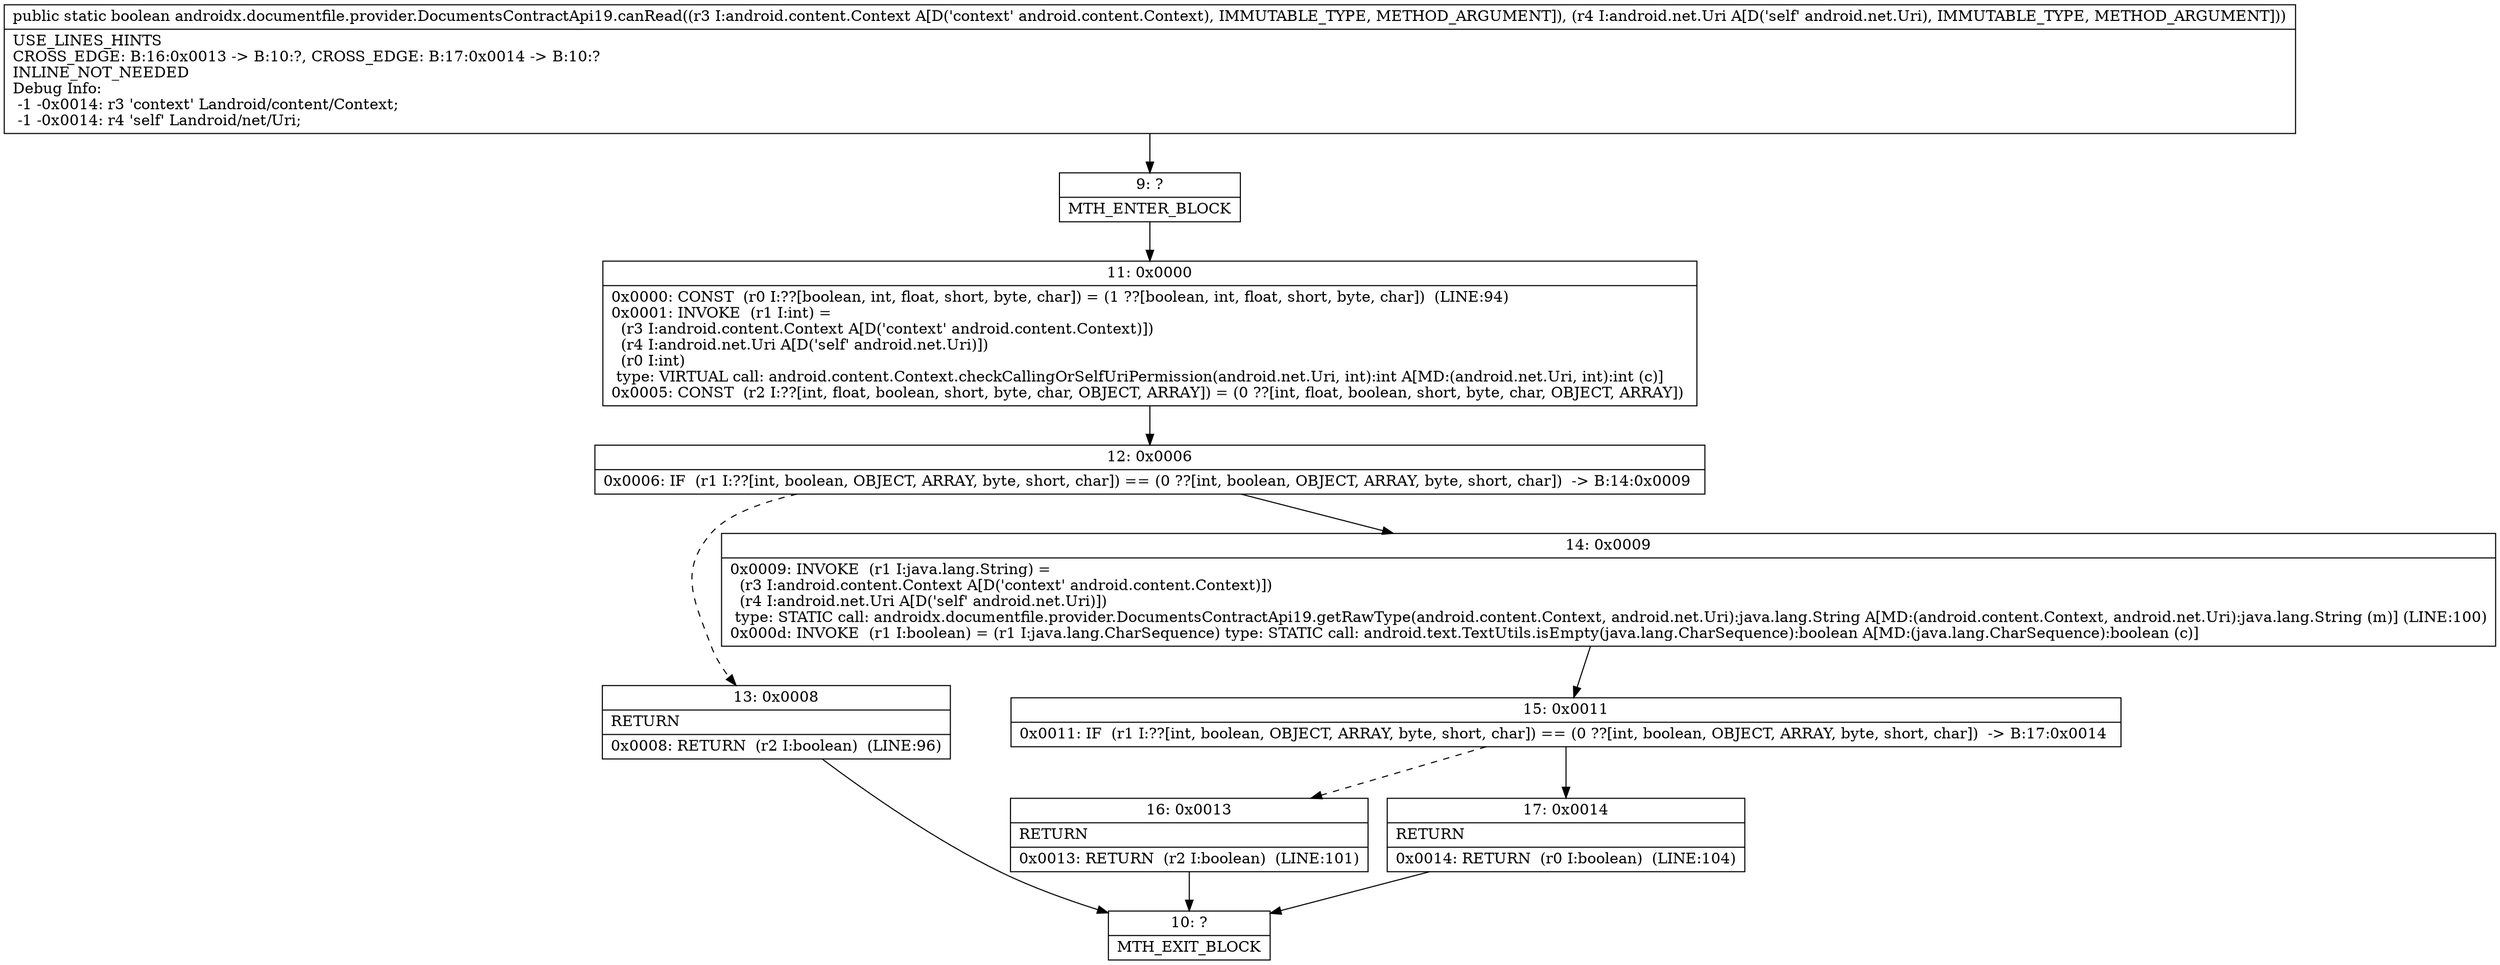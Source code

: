 digraph "CFG forandroidx.documentfile.provider.DocumentsContractApi19.canRead(Landroid\/content\/Context;Landroid\/net\/Uri;)Z" {
Node_9 [shape=record,label="{9\:\ ?|MTH_ENTER_BLOCK\l}"];
Node_11 [shape=record,label="{11\:\ 0x0000|0x0000: CONST  (r0 I:??[boolean, int, float, short, byte, char]) = (1 ??[boolean, int, float, short, byte, char])  (LINE:94)\l0x0001: INVOKE  (r1 I:int) = \l  (r3 I:android.content.Context A[D('context' android.content.Context)])\l  (r4 I:android.net.Uri A[D('self' android.net.Uri)])\l  (r0 I:int)\l type: VIRTUAL call: android.content.Context.checkCallingOrSelfUriPermission(android.net.Uri, int):int A[MD:(android.net.Uri, int):int (c)]\l0x0005: CONST  (r2 I:??[int, float, boolean, short, byte, char, OBJECT, ARRAY]) = (0 ??[int, float, boolean, short, byte, char, OBJECT, ARRAY]) \l}"];
Node_12 [shape=record,label="{12\:\ 0x0006|0x0006: IF  (r1 I:??[int, boolean, OBJECT, ARRAY, byte, short, char]) == (0 ??[int, boolean, OBJECT, ARRAY, byte, short, char])  \-\> B:14:0x0009 \l}"];
Node_13 [shape=record,label="{13\:\ 0x0008|RETURN\l|0x0008: RETURN  (r2 I:boolean)  (LINE:96)\l}"];
Node_10 [shape=record,label="{10\:\ ?|MTH_EXIT_BLOCK\l}"];
Node_14 [shape=record,label="{14\:\ 0x0009|0x0009: INVOKE  (r1 I:java.lang.String) = \l  (r3 I:android.content.Context A[D('context' android.content.Context)])\l  (r4 I:android.net.Uri A[D('self' android.net.Uri)])\l type: STATIC call: androidx.documentfile.provider.DocumentsContractApi19.getRawType(android.content.Context, android.net.Uri):java.lang.String A[MD:(android.content.Context, android.net.Uri):java.lang.String (m)] (LINE:100)\l0x000d: INVOKE  (r1 I:boolean) = (r1 I:java.lang.CharSequence) type: STATIC call: android.text.TextUtils.isEmpty(java.lang.CharSequence):boolean A[MD:(java.lang.CharSequence):boolean (c)]\l}"];
Node_15 [shape=record,label="{15\:\ 0x0011|0x0011: IF  (r1 I:??[int, boolean, OBJECT, ARRAY, byte, short, char]) == (0 ??[int, boolean, OBJECT, ARRAY, byte, short, char])  \-\> B:17:0x0014 \l}"];
Node_16 [shape=record,label="{16\:\ 0x0013|RETURN\l|0x0013: RETURN  (r2 I:boolean)  (LINE:101)\l}"];
Node_17 [shape=record,label="{17\:\ 0x0014|RETURN\l|0x0014: RETURN  (r0 I:boolean)  (LINE:104)\l}"];
MethodNode[shape=record,label="{public static boolean androidx.documentfile.provider.DocumentsContractApi19.canRead((r3 I:android.content.Context A[D('context' android.content.Context), IMMUTABLE_TYPE, METHOD_ARGUMENT]), (r4 I:android.net.Uri A[D('self' android.net.Uri), IMMUTABLE_TYPE, METHOD_ARGUMENT]))  | USE_LINES_HINTS\lCROSS_EDGE: B:16:0x0013 \-\> B:10:?, CROSS_EDGE: B:17:0x0014 \-\> B:10:?\lINLINE_NOT_NEEDED\lDebug Info:\l  \-1 \-0x0014: r3 'context' Landroid\/content\/Context;\l  \-1 \-0x0014: r4 'self' Landroid\/net\/Uri;\l}"];
MethodNode -> Node_9;Node_9 -> Node_11;
Node_11 -> Node_12;
Node_12 -> Node_13[style=dashed];
Node_12 -> Node_14;
Node_13 -> Node_10;
Node_14 -> Node_15;
Node_15 -> Node_16[style=dashed];
Node_15 -> Node_17;
Node_16 -> Node_10;
Node_17 -> Node_10;
}

